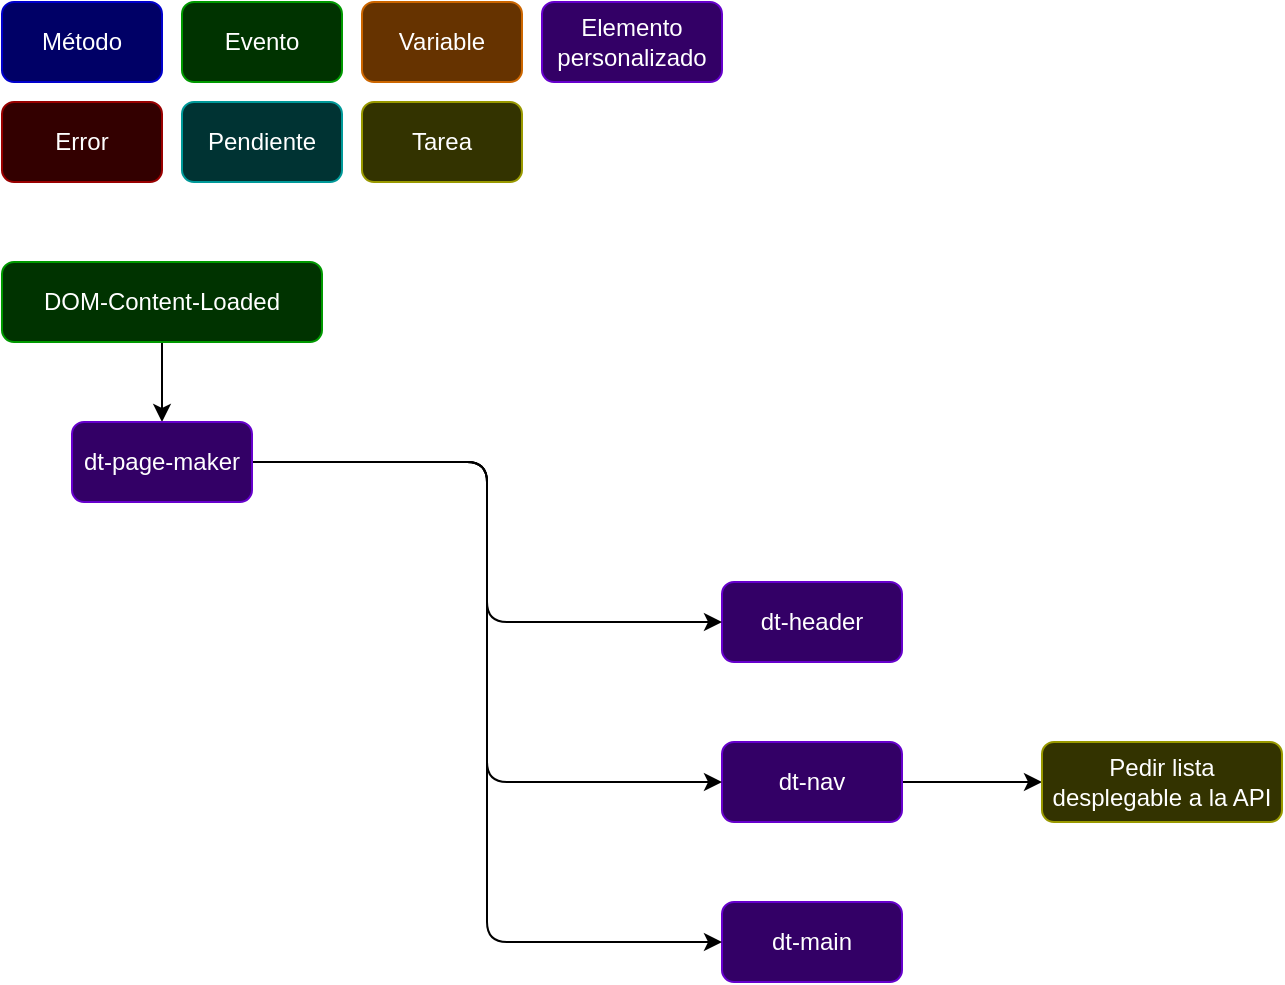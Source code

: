 <mxfile>
    <diagram id="pF1u73GGhc5GY88-13Jz" name="Page-1">
        <mxGraphModel dx="852" dy="1122" grid="1" gridSize="10" guides="1" tooltips="1" connect="1" arrows="1" fold="1" page="0" pageScale="1" pageWidth="850" pageHeight="1100" math="0" shadow="0">
            <root>
                <mxCell id="0"/>
                <mxCell id="1" parent="0"/>
                <mxCell id="2" value="Elemento&lt;br&gt;personalizado" style="rounded=1;whiteSpace=wrap;html=1;fillColor=#330066;fontColor=#ffffff;strokeColor=#6600CC;gradientColor=none;" parent="1" vertex="1">
                    <mxGeometry x="390" y="-10" width="90" height="40" as="geometry"/>
                </mxCell>
                <mxCell id="3" value="Método" style="rounded=1;whiteSpace=wrap;html=1;fillColor=#000066;fontColor=#ffffff;strokeColor=#0000CC;gradientColor=none;" parent="1" vertex="1">
                    <mxGeometry x="120" y="-10" width="80" height="40" as="geometry"/>
                </mxCell>
                <mxCell id="4" value="Evento" style="rounded=1;whiteSpace=wrap;html=1;fillColor=#003300;fontColor=#ffffff;strokeColor=#009900;gradientColor=none;" parent="1" vertex="1">
                    <mxGeometry x="210" y="-10" width="80" height="40" as="geometry"/>
                </mxCell>
                <mxCell id="5" value="Variable" style="rounded=1;whiteSpace=wrap;html=1;fillColor=#663300;fontColor=#ffffff;strokeColor=#CC6600;gradientColor=none;" parent="1" vertex="1">
                    <mxGeometry x="300" y="-10" width="80" height="40" as="geometry"/>
                </mxCell>
                <mxCell id="6" value="Tarea" style="rounded=1;whiteSpace=wrap;html=1;fillColor=#333300;fontColor=#ffffff;strokeColor=#999900;gradientColor=none;" parent="1" vertex="1">
                    <mxGeometry x="300" y="40" width="80" height="40" as="geometry"/>
                </mxCell>
                <mxCell id="7" value="Error" style="rounded=1;whiteSpace=wrap;html=1;fillColor=#330000;fontColor=#ffffff;strokeColor=#990000;gradientColor=none;" parent="1" vertex="1">
                    <mxGeometry x="120" y="40" width="80" height="40" as="geometry"/>
                </mxCell>
                <mxCell id="8" value="Pendiente" style="rounded=1;whiteSpace=wrap;html=1;fillColor=#003333;fontColor=#ffffff;strokeColor=#009999;gradientColor=none;" parent="1" vertex="1">
                    <mxGeometry x="210" y="40" width="80" height="40" as="geometry"/>
                </mxCell>
                <mxCell id="9" value="dt-header" style="rounded=1;whiteSpace=wrap;html=1;fillColor=#330066;fontColor=#ffffff;strokeColor=#6600CC;gradientColor=none;" parent="1" vertex="1">
                    <mxGeometry x="480" y="280" width="90" height="40" as="geometry"/>
                </mxCell>
                <mxCell id="20" style="edgeStyle=elbowEdgeStyle;rounded=0;html=1;entryX=0;entryY=0.5;entryDx=0;entryDy=0;" parent="1" source="10" target="18" edge="1">
                    <mxGeometry relative="1" as="geometry"/>
                </mxCell>
                <mxCell id="10" value="dt-nav" style="rounded=1;whiteSpace=wrap;html=1;fillColor=#330066;fontColor=#ffffff;strokeColor=#6600CC;gradientColor=none;" parent="1" vertex="1">
                    <mxGeometry x="480" y="360" width="90" height="40" as="geometry"/>
                </mxCell>
                <mxCell id="11" value="dt-main" style="rounded=1;whiteSpace=wrap;html=1;fillColor=#330066;fontColor=#ffffff;strokeColor=#6600CC;gradientColor=none;" parent="1" vertex="1">
                    <mxGeometry x="480" y="440" width="90" height="40" as="geometry"/>
                </mxCell>
                <mxCell id="22" style="edgeStyle=none;html=1;" edge="1" parent="1" source="12" target="21">
                    <mxGeometry relative="1" as="geometry"/>
                </mxCell>
                <mxCell id="12" value="DOM-Content-Loaded" style="rounded=1;whiteSpace=wrap;html=1;fillColor=#003300;fontColor=#ffffff;strokeColor=#009900;gradientColor=none;" parent="1" vertex="1">
                    <mxGeometry x="120" y="120" width="160" height="40" as="geometry"/>
                </mxCell>
                <mxCell id="18" value="Pedir lista desplegable a la API" style="rounded=1;whiteSpace=wrap;html=1;fillColor=#333300;fontColor=#ffffff;strokeColor=#999900;gradientColor=none;" parent="1" vertex="1">
                    <mxGeometry x="640" y="360" width="120" height="40" as="geometry"/>
                </mxCell>
                <mxCell id="23" style="edgeStyle=elbowEdgeStyle;html=1;" edge="1" parent="1" source="21" target="9">
                    <mxGeometry relative="1" as="geometry"/>
                </mxCell>
                <mxCell id="24" style="edgeStyle=elbowEdgeStyle;html=1;" edge="1" parent="1" source="21" target="10">
                    <mxGeometry relative="1" as="geometry"/>
                </mxCell>
                <mxCell id="25" style="edgeStyle=elbowEdgeStyle;html=1;" edge="1" parent="1" source="21" target="11">
                    <mxGeometry relative="1" as="geometry"/>
                </mxCell>
                <mxCell id="21" value="dt-page-maker" style="rounded=1;whiteSpace=wrap;html=1;fillColor=#330066;fontColor=#ffffff;strokeColor=#6600CC;gradientColor=none;" vertex="1" parent="1">
                    <mxGeometry x="155" y="200" width="90" height="40" as="geometry"/>
                </mxCell>
            </root>
        </mxGraphModel>
    </diagram>
</mxfile>